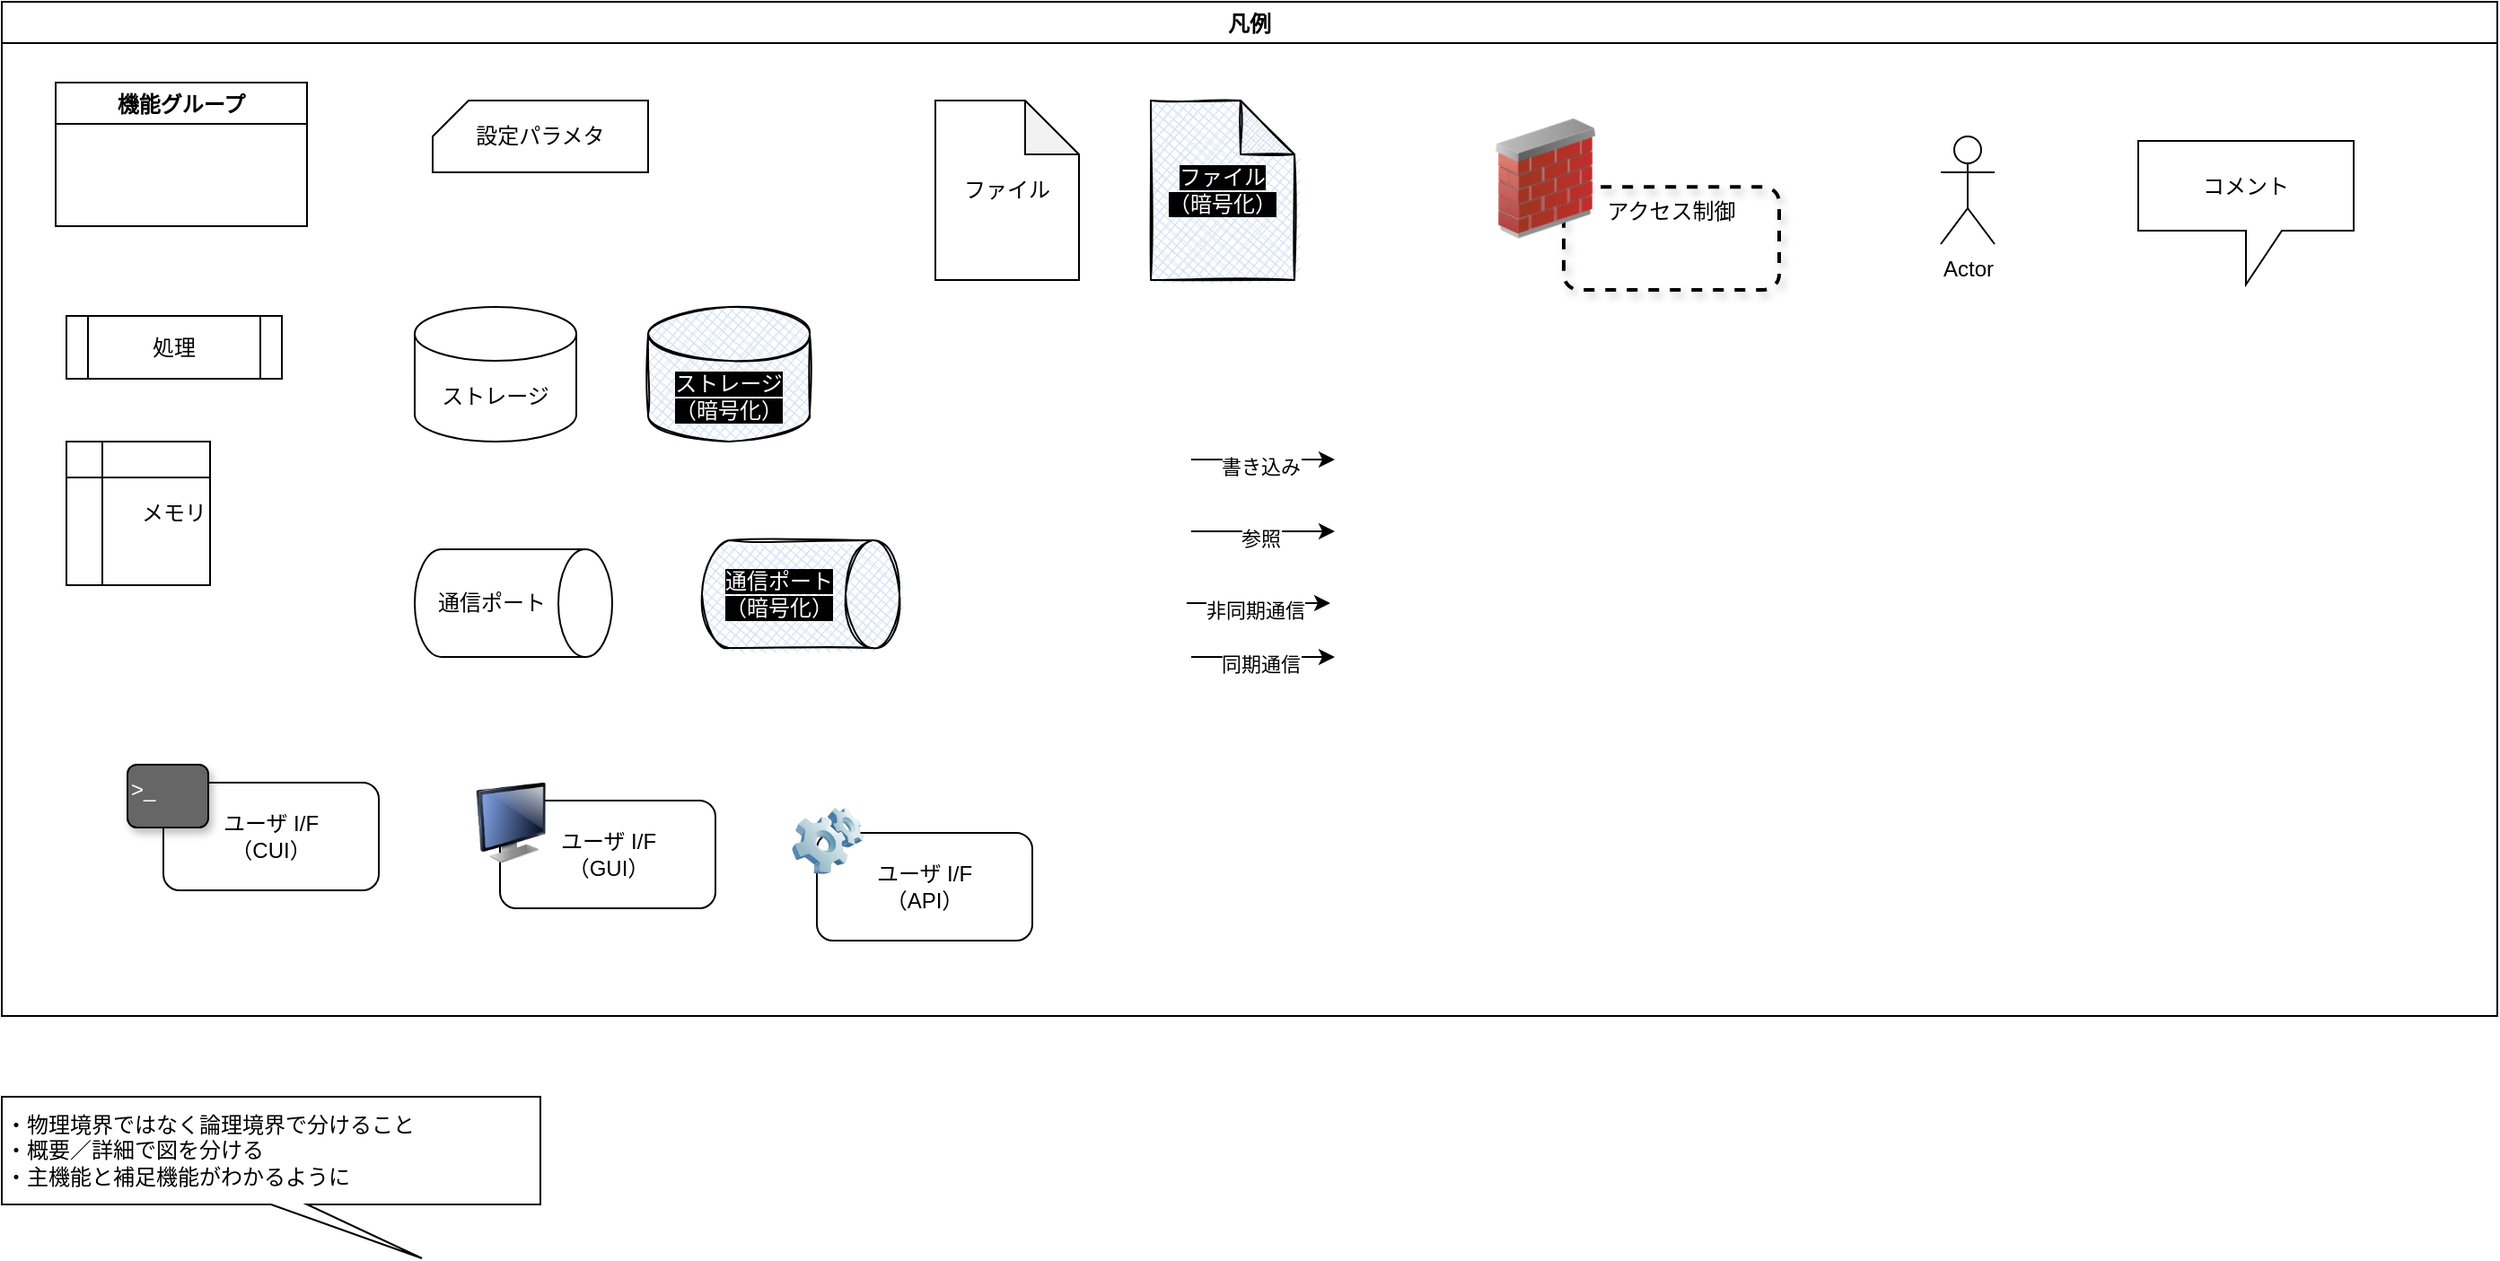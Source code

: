 <mxfile version="14.9.6" type="device"><diagram id="wzmEvrBNoIvKIjL9--WJ" name="ページ1"><mxGraphModel dx="3925" dy="1166" grid="1" gridSize="10" guides="1" tooltips="1" connect="1" arrows="1" fold="1" page="1" pageScale="1" pageWidth="827" pageHeight="1169" math="0" shadow="0"><root><mxCell id="0"/><mxCell id="1" parent="0"/><mxCell id="8xtWEh6EaePOEr6-1OaS-3" value="・物理境界ではなく論理境界で分けること&lt;br&gt;・概要／詳細で図を分ける&lt;br&gt;・主機能と補足機能がわかるように" style="shape=callout;whiteSpace=wrap;html=1;perimeter=calloutPerimeter;position2=0.78;align=left;" parent="1" vertex="1"><mxGeometry x="-1630" y="630" width="300" height="90" as="geometry"/></mxCell><mxCell id="8xtWEh6EaePOEr6-1OaS-4" value="凡例" style="swimlane;align=center;" parent="1" vertex="1"><mxGeometry x="-1630" y="20" width="1390" height="565" as="geometry"/></mxCell><mxCell id="8xtWEh6EaePOEr6-1OaS-5" value="機能グループ" style="swimlane;align=center;" parent="8xtWEh6EaePOEr6-1OaS-4" vertex="1"><mxGeometry x="30" y="45" width="140" height="80" as="geometry"/></mxCell><mxCell id="8xtWEh6EaePOEr6-1OaS-1" value="&lt;span style=&quot;font-family: monospace ; text-align: left&quot;&gt;設定パラメタ&lt;/span&gt;" style="shape=card;whiteSpace=wrap;html=1;size=20;" parent="8xtWEh6EaePOEr6-1OaS-4" vertex="1"><mxGeometry x="240" y="55" width="120" height="40" as="geometry"/></mxCell><mxCell id="8xtWEh6EaePOEr6-1OaS-6" value="処理" style="shape=process;whiteSpace=wrap;html=1;backgroundOutline=1;align=center;" parent="8xtWEh6EaePOEr6-1OaS-4" vertex="1"><mxGeometry x="36" y="175" width="120" height="35" as="geometry"/></mxCell><mxCell id="8xtWEh6EaePOEr6-1OaS-7" value="メモリ" style="shape=internalStorage;whiteSpace=wrap;html=1;backgroundOutline=1;align=right;dx=20;dy=20;" parent="8xtWEh6EaePOEr6-1OaS-4" vertex="1"><mxGeometry x="36" y="245" width="80" height="80" as="geometry"/></mxCell><mxCell id="8xtWEh6EaePOEr6-1OaS-8" value="ストレージ" style="shape=cylinder3;whiteSpace=wrap;html=1;boundedLbl=1;backgroundOutline=1;size=15;align=center;" parent="8xtWEh6EaePOEr6-1OaS-4" vertex="1"><mxGeometry x="230" y="170" width="90" height="75" as="geometry"/></mxCell><mxCell id="8xtWEh6EaePOEr6-1OaS-9" value="ファイル" style="shape=note;whiteSpace=wrap;html=1;backgroundOutline=1;darkOpacity=0.05;align=center;" parent="8xtWEh6EaePOEr6-1OaS-4" vertex="1"><mxGeometry x="520" y="55" width="80" height="100" as="geometry"/></mxCell><mxCell id="wFh7xvZyPtjbj8JdpyYm-24" value="&lt;font color=&quot;#ffffff&quot; style=&quot;background-color: rgb(0 , 0 , 0)&quot;&gt;通信ポート&lt;br&gt;（暗号化）&lt;/font&gt;" style="shape=cylinder3;whiteSpace=wrap;html=1;boundedLbl=1;backgroundOutline=1;size=15;direction=south;sketch=1;fillStyle=cross-hatch;fillColor=#D4E1F5;" parent="8xtWEh6EaePOEr6-1OaS-4" vertex="1"><mxGeometry x="390" y="300" width="110" height="60" as="geometry"/></mxCell><mxCell id="8xtWEh6EaePOEr6-1OaS-18" value="Actor" style="shape=umlActor;verticalLabelPosition=bottom;verticalAlign=top;html=1;outlineConnect=0;rounded=0;shadow=0;sketch=0;gradientColor=none;gradientDirection=south;fillColor=none;" parent="8xtWEh6EaePOEr6-1OaS-4" vertex="1"><mxGeometry x="1080" y="75" width="30" height="60" as="geometry"/></mxCell><mxCell id="8xtWEh6EaePOEr6-1OaS-19" value="コメント" style="shape=callout;whiteSpace=wrap;html=1;perimeter=calloutPerimeter;rounded=0;shadow=0;sketch=0;fillColor=none;gradientColor=none;gradientDirection=south;align=center;" parent="8xtWEh6EaePOEr6-1OaS-4" vertex="1"><mxGeometry x="1190" y="77.5" width="120" height="80" as="geometry"/></mxCell><mxCell id="xk0utrrDQUVCysbHLPE--2" value="通信ポート" style="shape=cylinder3;whiteSpace=wrap;html=1;boundedLbl=1;backgroundOutline=1;size=15;direction=south;sketch=0;fillStyle=cross-hatch;" parent="8xtWEh6EaePOEr6-1OaS-4" vertex="1"><mxGeometry x="230" y="305" width="110" height="60" as="geometry"/></mxCell><mxCell id="xk0utrrDQUVCysbHLPE--3" value="&lt;font color=&quot;#ffffff&quot; style=&quot;background-color: rgb(0 , 0 , 0)&quot;&gt;ファイル&lt;br&gt;（暗号化）&lt;/font&gt;" style="shape=note;whiteSpace=wrap;html=1;backgroundOutline=1;darkOpacity=0.05;align=center;sketch=1;fillStyle=cross-hatch;fillColor=#D4E1F5;" parent="8xtWEh6EaePOEr6-1OaS-4" vertex="1"><mxGeometry x="640" y="55" width="80" height="100" as="geometry"/></mxCell><mxCell id="xk0utrrDQUVCysbHLPE--4" value="&lt;font color=&quot;#ffffff&quot; style=&quot;background-color: rgb(0 , 0 , 0)&quot;&gt;ストレージ&lt;br&gt;（暗号化）&lt;/font&gt;" style="shape=cylinder3;whiteSpace=wrap;html=1;boundedLbl=1;backgroundOutline=1;size=15;align=center;sketch=1;fillStyle=cross-hatch;fillColor=#D4E1F5;" parent="8xtWEh6EaePOEr6-1OaS-4" vertex="1"><mxGeometry x="360" y="170" width="90" height="75" as="geometry"/></mxCell><mxCell id="xk0utrrDQUVCysbHLPE--19" value="" style="group" parent="8xtWEh6EaePOEr6-1OaS-4" vertex="1" connectable="0"><mxGeometry x="70" y="425" width="140" height="70" as="geometry"/></mxCell><mxCell id="xk0utrrDQUVCysbHLPE--5" value="&lt;span&gt;ユーザ I/F&lt;/span&gt;&lt;br&gt;&lt;span&gt;（CUI）&lt;/span&gt;" style="rounded=1;whiteSpace=wrap;html=1;sketch=0;gradientDirection=south;fillColor=#FFFFFF;" parent="xk0utrrDQUVCysbHLPE--19" vertex="1"><mxGeometry x="20" y="10" width="120" height="60" as="geometry"/></mxCell><mxCell id="xk0utrrDQUVCysbHLPE--18" value="&amp;gt;_" style="text;html=1;align=left;verticalAlign=top;whiteSpace=wrap;rounded=1;shadow=1;glass=0;sketch=0;strokeColor=#000000;fontColor=#FFFFFF;fillColor=#666666;" parent="xk0utrrDQUVCysbHLPE--19" vertex="1"><mxGeometry width="45" height="35" as="geometry"/></mxCell><mxCell id="xk0utrrDQUVCysbHLPE--10" value="" style="group" parent="8xtWEh6EaePOEr6-1OaS-4" vertex="1" connectable="0"><mxGeometry x="260" y="435" width="137.5" height="70" as="geometry"/></mxCell><mxCell id="8xtWEh6EaePOEr6-1OaS-13" value="&lt;span&gt;ユーザ I/F&lt;/span&gt;&lt;br&gt;&lt;span&gt;（GUI）&lt;/span&gt;" style="rounded=1;whiteSpace=wrap;html=1;align=center;" parent="xk0utrrDQUVCysbHLPE--10" vertex="1"><mxGeometry x="17.5" y="10" width="120" height="60" as="geometry"/></mxCell><mxCell id="xk0utrrDQUVCysbHLPE--9" value="" style="image;html=1;image=img/lib/clip_art/computers/Monitor_128x128.png;sketch=0;fillColor=#FFFFFF;gradientDirection=south;" parent="xk0utrrDQUVCysbHLPE--10" vertex="1"><mxGeometry width="47.5" height="45" as="geometry"/></mxCell><mxCell id="xk0utrrDQUVCysbHLPE--8" value="" style="group" parent="8xtWEh6EaePOEr6-1OaS-4" vertex="1" connectable="0"><mxGeometry x="440" y="445" width="134" height="78" as="geometry"/></mxCell><mxCell id="xk0utrrDQUVCysbHLPE--6" value="&lt;span&gt;ユーザ I/F&lt;/span&gt;&lt;br&gt;&lt;span&gt;（API）&lt;/span&gt;" style="rounded=1;whiteSpace=wrap;html=1;align=center;" parent="xk0utrrDQUVCysbHLPE--8" vertex="1"><mxGeometry x="14" y="18" width="120" height="60" as="geometry"/></mxCell><mxCell id="xk0utrrDQUVCysbHLPE--7" value="" style="image;html=1;image=img/lib/clip_art/computers/Software_128x128.png;sketch=0;fillColor=#FFFFFF;gradientDirection=south;" parent="xk0utrrDQUVCysbHLPE--8" vertex="1"><mxGeometry width="40" height="45" as="geometry"/></mxCell><mxCell id="8xtWEh6EaePOEr6-1OaS-15" value="" style="group" parent="8xtWEh6EaePOEr6-1OaS-4" vertex="1" connectable="0"><mxGeometry x="830" y="65" width="160" height="105" as="geometry"/></mxCell><mxCell id="8xtWEh6EaePOEr6-1OaS-14" value="アクセス制御" style="rounded=1;whiteSpace=wrap;html=1;align=center;glass=0;shadow=1;sketch=0;fillColor=none;verticalAlign=top;strokeWidth=2;perimeterSpacing=0;dashed=1;" parent="8xtWEh6EaePOEr6-1OaS-15" vertex="1"><mxGeometry x="40" y="38.177" width="120" height="57.273" as="geometry"/></mxCell><mxCell id="wFh7xvZyPtjbj8JdpyYm-25" value="" style="image;html=1;image=img/lib/clip_art/networking/Firewall_02_128x128.png" parent="8xtWEh6EaePOEr6-1OaS-15" vertex="1"><mxGeometry y="-0.005" width="60" height="66.818" as="geometry"/></mxCell><mxCell id="XUvM91IQ34jmGieujLE--1" value="" style="endArrow=classic;html=1;" parent="8xtWEh6EaePOEr6-1OaS-4" edge="1"><mxGeometry width="50" height="50" relative="1" as="geometry"><mxPoint x="662.5" y="255" as="sourcePoint"/><mxPoint x="742.5" y="255" as="targetPoint"/></mxGeometry></mxCell><mxCell id="XUvM91IQ34jmGieujLE--2" value="書き込み" style="edgeLabel;html=1;align=center;verticalAlign=middle;resizable=0;points=[];" parent="XUvM91IQ34jmGieujLE--1" vertex="1" connectable="0"><mxGeometry x="0.3" y="-1" relative="1" as="geometry"><mxPoint x="-14" y="3" as="offset"/></mxGeometry></mxCell><mxCell id="XUvM91IQ34jmGieujLE--11" value="" style="endArrow=classic;html=1;" parent="8xtWEh6EaePOEr6-1OaS-4" edge="1"><mxGeometry width="50" height="50" relative="1" as="geometry"><mxPoint x="660" y="335" as="sourcePoint"/><mxPoint x="740" y="335" as="targetPoint"/></mxGeometry></mxCell><mxCell id="XUvM91IQ34jmGieujLE--12" value="非同期通信" style="edgeLabel;html=1;align=center;verticalAlign=middle;resizable=0;points=[];" parent="XUvM91IQ34jmGieujLE--11" vertex="1" connectable="0"><mxGeometry x="0.3" y="-1" relative="1" as="geometry"><mxPoint x="-14" y="3" as="offset"/></mxGeometry></mxCell><mxCell id="XUvM91IQ34jmGieujLE--8" value="" style="endArrow=classic;html=1;" parent="8xtWEh6EaePOEr6-1OaS-4" edge="1"><mxGeometry width="50" height="50" relative="1" as="geometry"><mxPoint x="662.5" y="295" as="sourcePoint"/><mxPoint x="742.5" y="295" as="targetPoint"/></mxGeometry></mxCell><mxCell id="XUvM91IQ34jmGieujLE--9" value="参照" style="edgeLabel;html=1;align=center;verticalAlign=middle;resizable=0;points=[];" parent="XUvM91IQ34jmGieujLE--8" vertex="1" connectable="0"><mxGeometry x="0.3" y="-1" relative="1" as="geometry"><mxPoint x="-14" y="3" as="offset"/></mxGeometry></mxCell><mxCell id="XUvM91IQ34jmGieujLE--13" value="" style="endArrow=classic;html=1;" parent="8xtWEh6EaePOEr6-1OaS-4" edge="1"><mxGeometry width="50" height="50" relative="1" as="geometry"><mxPoint x="662.5" y="365" as="sourcePoint"/><mxPoint x="742.5" y="365" as="targetPoint"/></mxGeometry></mxCell><mxCell id="XUvM91IQ34jmGieujLE--14" value="同期通信" style="edgeLabel;html=1;align=center;verticalAlign=middle;resizable=0;points=[];" parent="XUvM91IQ34jmGieujLE--13" vertex="1" connectable="0"><mxGeometry x="0.3" y="-1" relative="1" as="geometry"><mxPoint x="-14" y="3" as="offset"/></mxGeometry></mxCell></root></mxGraphModel></diagram></mxfile>